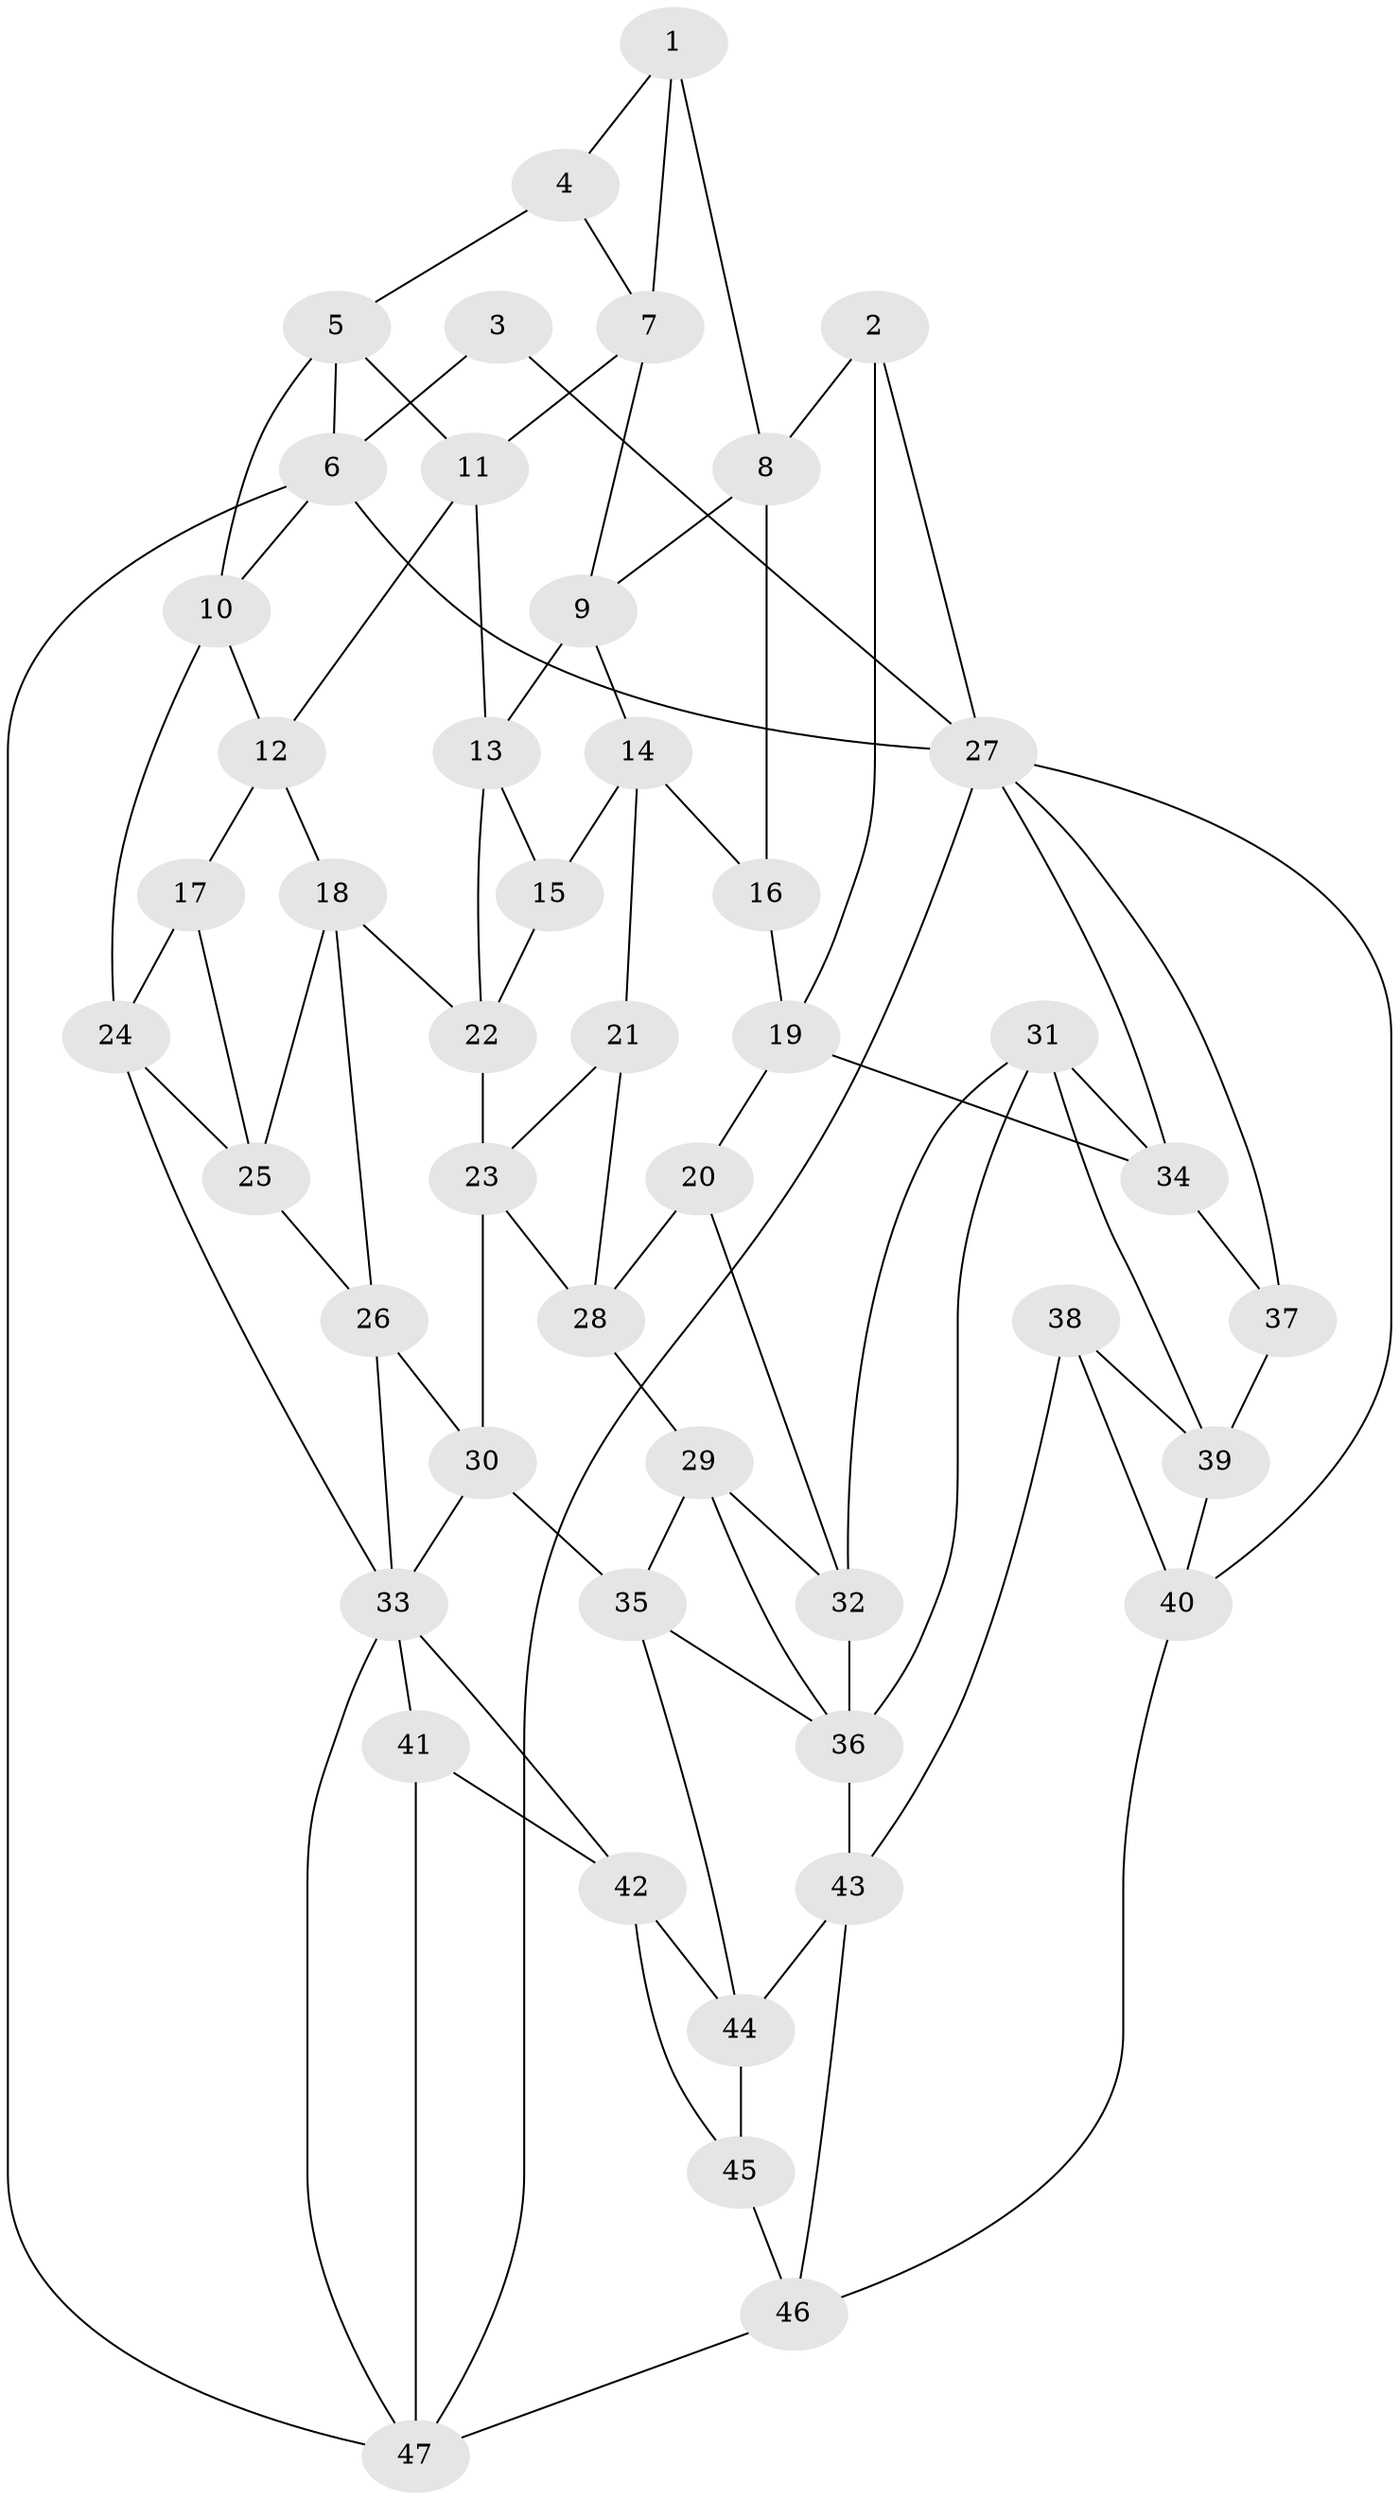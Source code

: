 // original degree distribution, {3: 0.02127659574468085, 5: 0.5106382978723404, 4: 0.24468085106382978, 6: 0.22340425531914893}
// Generated by graph-tools (version 1.1) at 2025/51/03/09/25 03:51:02]
// undirected, 47 vertices, 91 edges
graph export_dot {
graph [start="1"]
  node [color=gray90,style=filled];
  1;
  2;
  3;
  4;
  5;
  6;
  7;
  8;
  9;
  10;
  11;
  12;
  13;
  14;
  15;
  16;
  17;
  18;
  19;
  20;
  21;
  22;
  23;
  24;
  25;
  26;
  27;
  28;
  29;
  30;
  31;
  32;
  33;
  34;
  35;
  36;
  37;
  38;
  39;
  40;
  41;
  42;
  43;
  44;
  45;
  46;
  47;
  1 -- 4 [weight=1.0];
  1 -- 7 [weight=1.0];
  1 -- 8 [weight=1.0];
  2 -- 8 [weight=1.0];
  2 -- 19 [weight=1.0];
  2 -- 27 [weight=2.0];
  3 -- 6 [weight=1.0];
  3 -- 27 [weight=1.0];
  4 -- 5 [weight=1.0];
  4 -- 7 [weight=1.0];
  5 -- 6 [weight=1.0];
  5 -- 10 [weight=1.0];
  5 -- 11 [weight=1.0];
  6 -- 10 [weight=1.0];
  6 -- 27 [weight=1.0];
  6 -- 47 [weight=1.0];
  7 -- 9 [weight=1.0];
  7 -- 11 [weight=1.0];
  8 -- 9 [weight=1.0];
  8 -- 16 [weight=1.0];
  9 -- 13 [weight=1.0];
  9 -- 14 [weight=1.0];
  10 -- 12 [weight=1.0];
  10 -- 24 [weight=1.0];
  11 -- 12 [weight=1.0];
  11 -- 13 [weight=1.0];
  12 -- 17 [weight=1.0];
  12 -- 18 [weight=1.0];
  13 -- 15 [weight=1.0];
  13 -- 22 [weight=1.0];
  14 -- 15 [weight=1.0];
  14 -- 16 [weight=1.0];
  14 -- 21 [weight=1.0];
  15 -- 22 [weight=1.0];
  16 -- 19 [weight=1.0];
  17 -- 24 [weight=1.0];
  17 -- 25 [weight=1.0];
  18 -- 22 [weight=1.0];
  18 -- 25 [weight=1.0];
  18 -- 26 [weight=1.0];
  19 -- 20 [weight=1.0];
  19 -- 34 [weight=1.0];
  20 -- 28 [weight=1.0];
  20 -- 32 [weight=1.0];
  21 -- 23 [weight=1.0];
  21 -- 28 [weight=1.0];
  22 -- 23 [weight=1.0];
  23 -- 28 [weight=1.0];
  23 -- 30 [weight=1.0];
  24 -- 25 [weight=1.0];
  24 -- 33 [weight=1.0];
  25 -- 26 [weight=1.0];
  26 -- 30 [weight=1.0];
  26 -- 33 [weight=1.0];
  27 -- 34 [weight=1.0];
  27 -- 37 [weight=1.0];
  27 -- 40 [weight=1.0];
  27 -- 47 [weight=1.0];
  28 -- 29 [weight=1.0];
  29 -- 32 [weight=1.0];
  29 -- 35 [weight=1.0];
  29 -- 36 [weight=1.0];
  30 -- 33 [weight=1.0];
  30 -- 35 [weight=1.0];
  31 -- 32 [weight=1.0];
  31 -- 34 [weight=1.0];
  31 -- 36 [weight=1.0];
  31 -- 39 [weight=1.0];
  32 -- 36 [weight=1.0];
  33 -- 41 [weight=1.0];
  33 -- 42 [weight=1.0];
  33 -- 47 [weight=1.0];
  34 -- 37 [weight=1.0];
  35 -- 36 [weight=1.0];
  35 -- 44 [weight=1.0];
  36 -- 43 [weight=1.0];
  37 -- 39 [weight=1.0];
  38 -- 39 [weight=1.0];
  38 -- 40 [weight=1.0];
  38 -- 43 [weight=1.0];
  39 -- 40 [weight=1.0];
  40 -- 46 [weight=1.0];
  41 -- 42 [weight=1.0];
  41 -- 47 [weight=1.0];
  42 -- 44 [weight=1.0];
  42 -- 45 [weight=1.0];
  43 -- 44 [weight=1.0];
  43 -- 46 [weight=1.0];
  44 -- 45 [weight=1.0];
  45 -- 46 [weight=1.0];
  46 -- 47 [weight=1.0];
}
